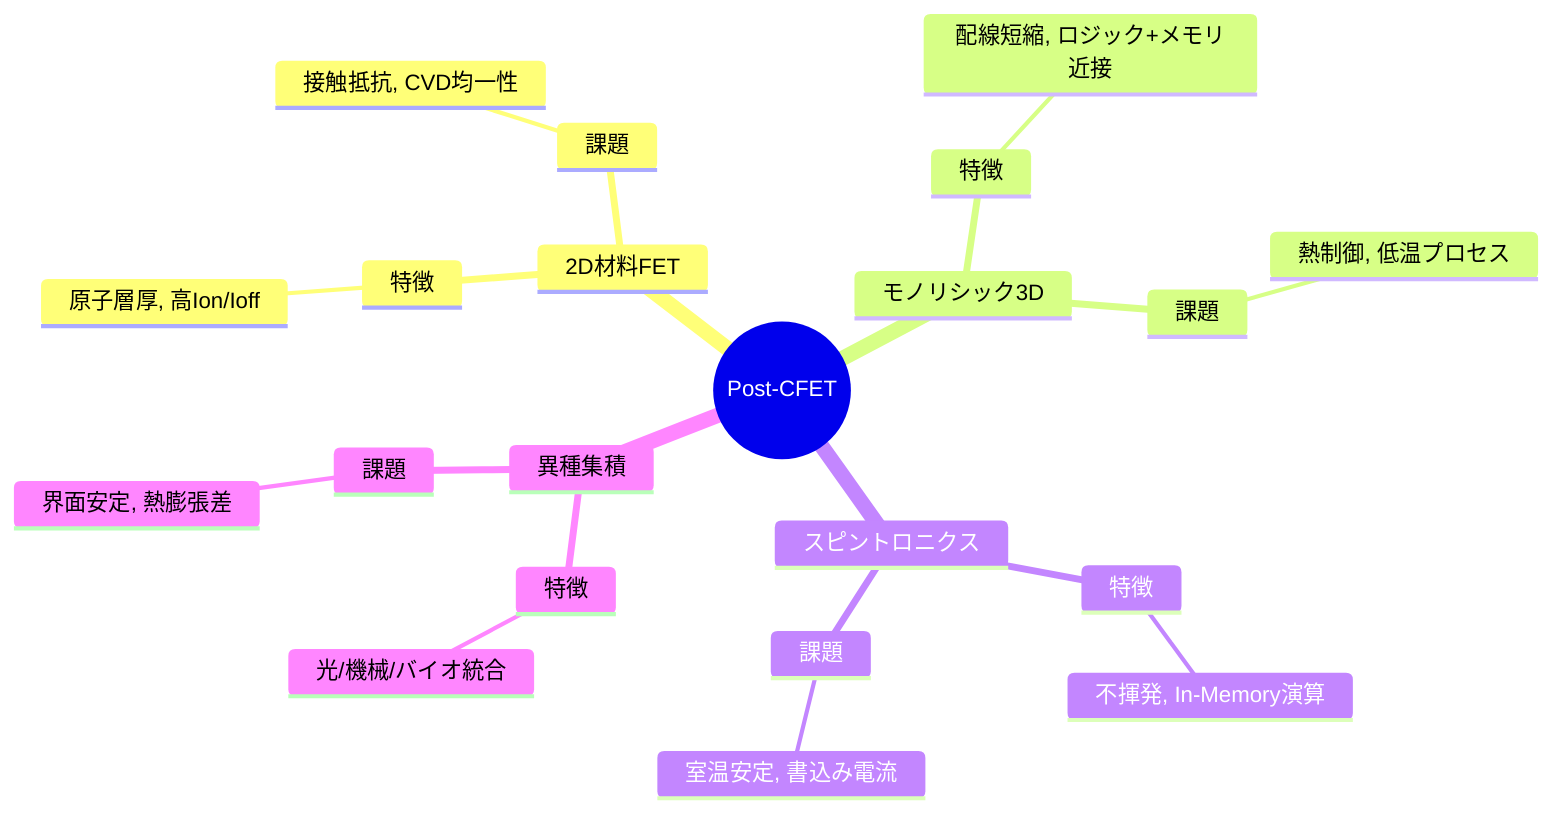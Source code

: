 %% post_cfet_mindmap.mmd
mindmap
  root((Post-CFET))
    2D材料FET
      特徴
        原子層厚, 高Ion/Ioff
      課題
        接触抵抗, CVD均一性
    モノリシック3D
      特徴
        配線短縮, ロジック+メモリ近接
      課題
        熱制御, 低温プロセス
    スピントロニクス
      特徴
        不揮発, In-Memory演算
      課題
        室温安定, 書込み電流
    異種集積
      特徴
        光/機械/バイオ統合
      課題
        界面安定, 熱膨張差